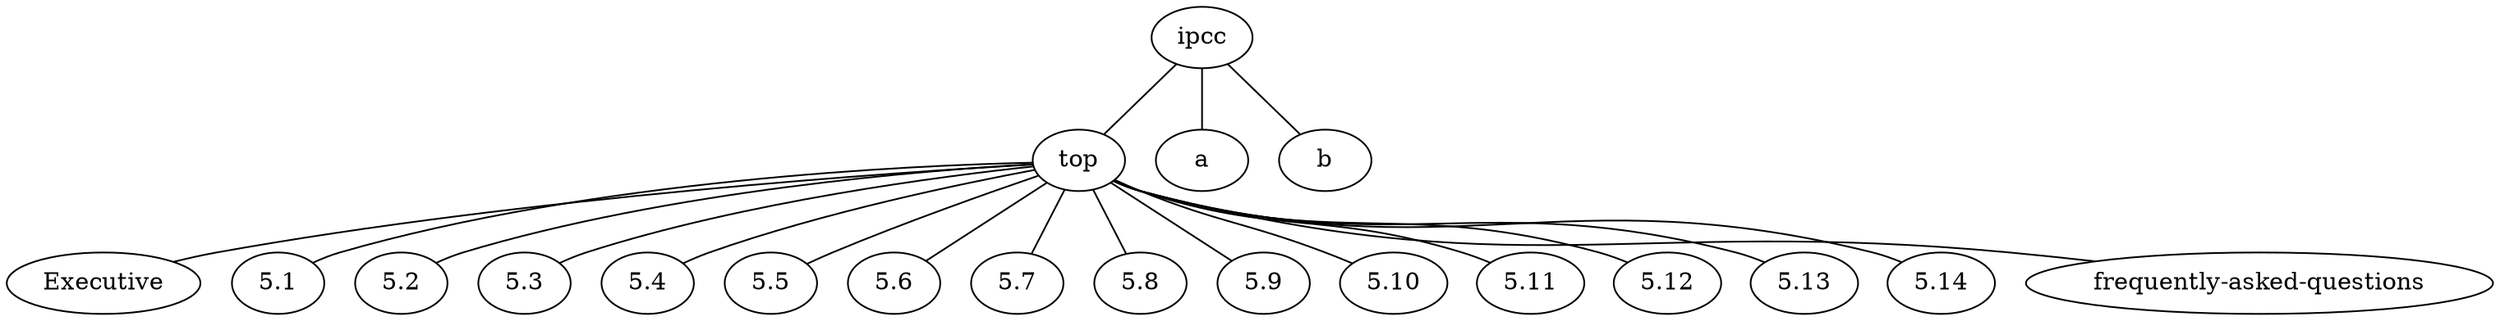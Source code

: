 graph top {
	ipcc -- top
	ipcc -- a
	ipcc -- b
	top -- Executive
	top -- 5.1
	top -- 5.2
	top -- 5.3
	top -- 5.4
	top -- 5.5
	top -- 5.6
	top -- 5.7
	top -- 5.8
	top -- 5.9
	top -- 5.10
	top -- 5.11
	top -- 5.12
	top -- 5.13
	top -- 5.14
	top -- "frequently-asked-questions"
}
